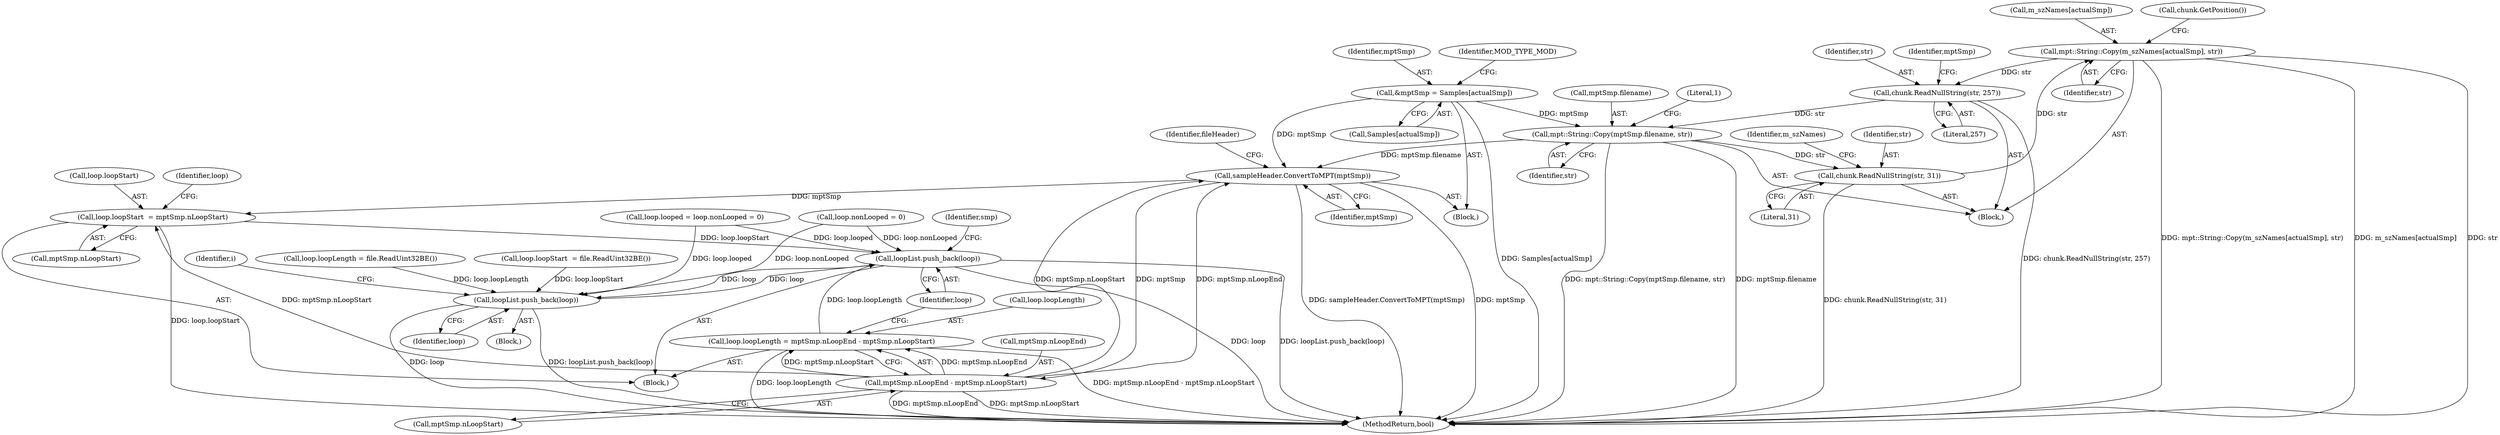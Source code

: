 digraph "0_openmpt_61fc6d3030a4d4283105cb5fb46b27b42fa5575e_1@array" {
"1000315" [label="(Call,mpt::String::Copy(m_szNames[actualSmp], str))"];
"1000312" [label="(Call,chunk.ReadNullString(str, 31))"];
"1000305" [label="(Call,mpt::String::Copy(mptSmp.filename, str))"];
"1000261" [label="(Call,&mptSmp = Samples[actualSmp])"];
"1000302" [label="(Call,chunk.ReadNullString(str, 257))"];
"1000315" [label="(Call,mpt::String::Copy(m_szNames[actualSmp], str))"];
"1000329" [label="(Call,sampleHeader.ConvertToMPT(mptSmp))"];
"1000392" [label="(Call,loop.loopStart  = mptSmp.nLoopStart)"];
"1000410" [label="(Call,loopList.push_back(loop))"];
"1000434" [label="(Call,loopList.push_back(loop))"];
"1000403" [label="(Call,mptSmp.nLoopEnd - mptSmp.nLoopStart)"];
"1000399" [label="(Call,loop.loopLength = mptSmp.nLoopEnd - mptSmp.nLoopStart)"];
"1000399" [label="(Call,loop.loopLength = mptSmp.nLoopEnd - mptSmp.nLoopStart)"];
"1000372" [label="(Call,loop.looped = loop.nonLooped = 0)"];
"1000423" [label="(Block,)"];
"1000411" [label="(Identifier,loop)"];
"1000410" [label="(Call,loopList.push_back(loop))"];
"1000376" [label="(Call,loop.nonLooped = 0)"];
"1000312" [label="(Call,chunk.ReadNullString(str, 31))"];
"1000263" [label="(Call,Samples[actualSmp])"];
"1000334" [label="(Identifier,fileHeader)"];
"1000400" [label="(Call,loop.loopLength)"];
"1000393" [label="(Call,loop.loopStart)"];
"1002118" [label="(MethodReturn,bool)"];
"1000303" [label="(Identifier,str)"];
"1000404" [label="(Call,mptSmp.nLoopEnd)"];
"1000422" [label="(Identifier,i)"];
"1000262" [label="(Identifier,mptSmp)"];
"1000261" [label="(Call,&mptSmp = Samples[actualSmp])"];
"1000316" [label="(Call,m_szNames[actualSmp])"];
"1000403" [label="(Call,mptSmp.nLoopEnd - mptSmp.nLoopStart)"];
"1000329" [label="(Call,sampleHeader.ConvertToMPT(mptSmp))"];
"1000315" [label="(Call,mpt::String::Copy(m_szNames[actualSmp], str))"];
"1000302" [label="(Call,chunk.ReadNullString(str, 257))"];
"1000322" [label="(Call,chunk.GetPosition())"];
"1000300" [label="(Block,)"];
"1000309" [label="(Identifier,str)"];
"1000330" [label="(Identifier,mptSmp)"];
"1000429" [label="(Call,loop.loopLength = file.ReadUint32BE())"];
"1000311" [label="(Literal,1)"];
"1000215" [label="(Identifier,smp)"];
"1000396" [label="(Call,mptSmp.nLoopStart)"];
"1000267" [label="(Identifier,MOD_TYPE_MOD)"];
"1000435" [label="(Identifier,loop)"];
"1000407" [label="(Call,mptSmp.nLoopStart)"];
"1000305" [label="(Call,mpt::String::Copy(mptSmp.filename, str))"];
"1000319" [label="(Identifier,str)"];
"1000392" [label="(Call,loop.loopStart  = mptSmp.nLoopStart)"];
"1000317" [label="(Identifier,m_szNames)"];
"1000307" [label="(Identifier,mptSmp)"];
"1000391" [label="(Block,)"];
"1000424" [label="(Call,loop.loopStart  = file.ReadUint32BE())"];
"1000216" [label="(Block,)"];
"1000304" [label="(Literal,257)"];
"1000314" [label="(Literal,31)"];
"1000313" [label="(Identifier,str)"];
"1000434" [label="(Call,loopList.push_back(loop))"];
"1000401" [label="(Identifier,loop)"];
"1000306" [label="(Call,mptSmp.filename)"];
"1000315" -> "1000300"  [label="AST: "];
"1000315" -> "1000319"  [label="CFG: "];
"1000316" -> "1000315"  [label="AST: "];
"1000319" -> "1000315"  [label="AST: "];
"1000322" -> "1000315"  [label="CFG: "];
"1000315" -> "1002118"  [label="DDG: mpt::String::Copy(m_szNames[actualSmp], str)"];
"1000315" -> "1002118"  [label="DDG: m_szNames[actualSmp]"];
"1000315" -> "1002118"  [label="DDG: str"];
"1000315" -> "1000302"  [label="DDG: str"];
"1000312" -> "1000315"  [label="DDG: str"];
"1000312" -> "1000300"  [label="AST: "];
"1000312" -> "1000314"  [label="CFG: "];
"1000313" -> "1000312"  [label="AST: "];
"1000314" -> "1000312"  [label="AST: "];
"1000317" -> "1000312"  [label="CFG: "];
"1000312" -> "1002118"  [label="DDG: chunk.ReadNullString(str, 31)"];
"1000305" -> "1000312"  [label="DDG: str"];
"1000305" -> "1000300"  [label="AST: "];
"1000305" -> "1000309"  [label="CFG: "];
"1000306" -> "1000305"  [label="AST: "];
"1000309" -> "1000305"  [label="AST: "];
"1000311" -> "1000305"  [label="CFG: "];
"1000305" -> "1002118"  [label="DDG: mpt::String::Copy(mptSmp.filename, str)"];
"1000305" -> "1002118"  [label="DDG: mptSmp.filename"];
"1000261" -> "1000305"  [label="DDG: mptSmp"];
"1000302" -> "1000305"  [label="DDG: str"];
"1000305" -> "1000329"  [label="DDG: mptSmp.filename"];
"1000261" -> "1000216"  [label="AST: "];
"1000261" -> "1000263"  [label="CFG: "];
"1000262" -> "1000261"  [label="AST: "];
"1000263" -> "1000261"  [label="AST: "];
"1000267" -> "1000261"  [label="CFG: "];
"1000261" -> "1002118"  [label="DDG: Samples[actualSmp]"];
"1000261" -> "1000329"  [label="DDG: mptSmp"];
"1000302" -> "1000300"  [label="AST: "];
"1000302" -> "1000304"  [label="CFG: "];
"1000303" -> "1000302"  [label="AST: "];
"1000304" -> "1000302"  [label="AST: "];
"1000307" -> "1000302"  [label="CFG: "];
"1000302" -> "1002118"  [label="DDG: chunk.ReadNullString(str, 257)"];
"1000329" -> "1000216"  [label="AST: "];
"1000329" -> "1000330"  [label="CFG: "];
"1000330" -> "1000329"  [label="AST: "];
"1000334" -> "1000329"  [label="CFG: "];
"1000329" -> "1002118"  [label="DDG: sampleHeader.ConvertToMPT(mptSmp)"];
"1000329" -> "1002118"  [label="DDG: mptSmp"];
"1000403" -> "1000329"  [label="DDG: mptSmp.nLoopEnd"];
"1000403" -> "1000329"  [label="DDG: mptSmp.nLoopStart"];
"1000329" -> "1000392"  [label="DDG: mptSmp"];
"1000329" -> "1000403"  [label="DDG: mptSmp"];
"1000392" -> "1000391"  [label="AST: "];
"1000392" -> "1000396"  [label="CFG: "];
"1000393" -> "1000392"  [label="AST: "];
"1000396" -> "1000392"  [label="AST: "];
"1000401" -> "1000392"  [label="CFG: "];
"1000392" -> "1002118"  [label="DDG: loop.loopStart"];
"1000403" -> "1000392"  [label="DDG: mptSmp.nLoopStart"];
"1000392" -> "1000410"  [label="DDG: loop.loopStart"];
"1000410" -> "1000391"  [label="AST: "];
"1000410" -> "1000411"  [label="CFG: "];
"1000411" -> "1000410"  [label="AST: "];
"1000215" -> "1000410"  [label="CFG: "];
"1000410" -> "1002118"  [label="DDG: loop"];
"1000410" -> "1002118"  [label="DDG: loopList.push_back(loop)"];
"1000376" -> "1000410"  [label="DDG: loop.nonLooped"];
"1000372" -> "1000410"  [label="DDG: loop.looped"];
"1000399" -> "1000410"  [label="DDG: loop.loopLength"];
"1000434" -> "1000410"  [label="DDG: loop"];
"1000410" -> "1000434"  [label="DDG: loop"];
"1000434" -> "1000423"  [label="AST: "];
"1000434" -> "1000435"  [label="CFG: "];
"1000435" -> "1000434"  [label="AST: "];
"1000422" -> "1000434"  [label="CFG: "];
"1000434" -> "1002118"  [label="DDG: loopList.push_back(loop)"];
"1000434" -> "1002118"  [label="DDG: loop"];
"1000376" -> "1000434"  [label="DDG: loop.nonLooped"];
"1000429" -> "1000434"  [label="DDG: loop.loopLength"];
"1000424" -> "1000434"  [label="DDG: loop.loopStart"];
"1000372" -> "1000434"  [label="DDG: loop.looped"];
"1000403" -> "1000399"  [label="AST: "];
"1000403" -> "1000407"  [label="CFG: "];
"1000404" -> "1000403"  [label="AST: "];
"1000407" -> "1000403"  [label="AST: "];
"1000399" -> "1000403"  [label="CFG: "];
"1000403" -> "1002118"  [label="DDG: mptSmp.nLoopEnd"];
"1000403" -> "1002118"  [label="DDG: mptSmp.nLoopStart"];
"1000403" -> "1000399"  [label="DDG: mptSmp.nLoopEnd"];
"1000403" -> "1000399"  [label="DDG: mptSmp.nLoopStart"];
"1000399" -> "1000391"  [label="AST: "];
"1000400" -> "1000399"  [label="AST: "];
"1000411" -> "1000399"  [label="CFG: "];
"1000399" -> "1002118"  [label="DDG: mptSmp.nLoopEnd - mptSmp.nLoopStart"];
"1000399" -> "1002118"  [label="DDG: loop.loopLength"];
}
